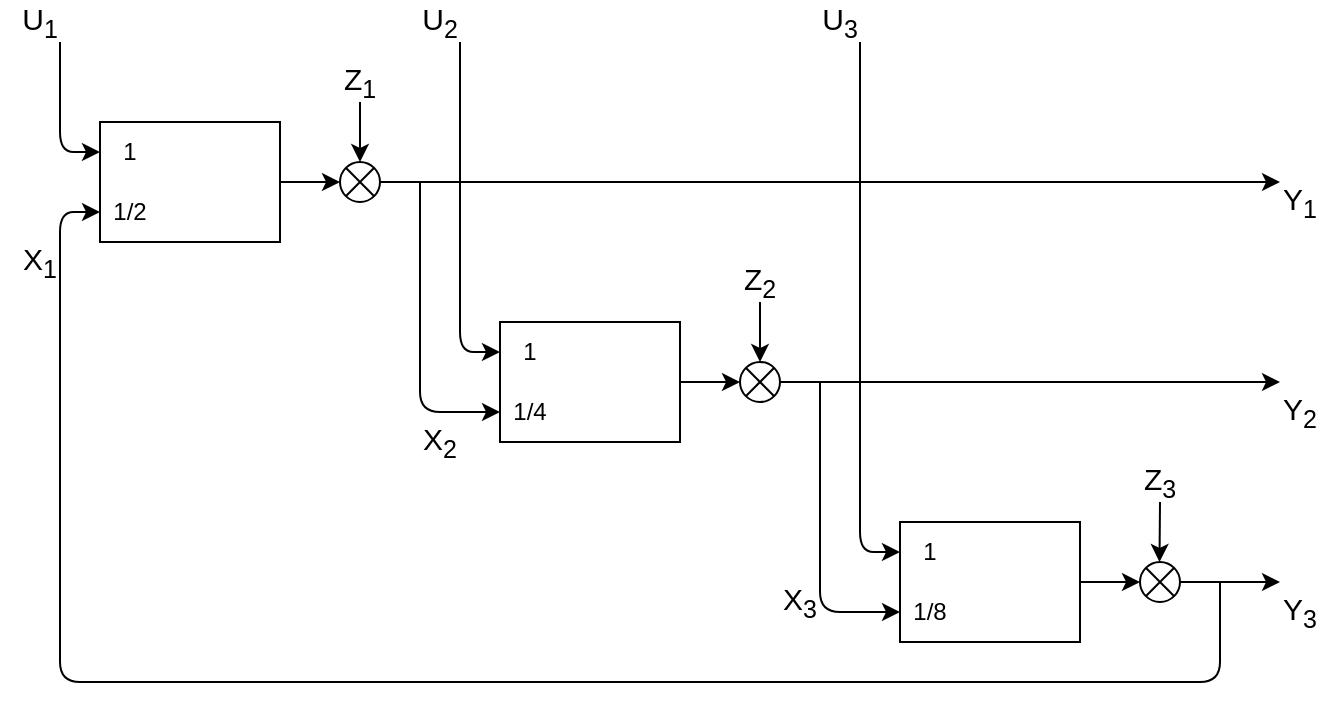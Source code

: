 <mxfile version="13.9.5" type="device"><diagram id="gvKfxknyWjNJYzZeHbwY" name="Page-1"><mxGraphModel dx="649" dy="389" grid="1" gridSize="10" guides="1" tooltips="1" connect="1" arrows="1" fold="1" page="1" pageScale="1" pageWidth="2500" pageHeight="2000" math="0" shadow="0"><root><mxCell id="0"/><mxCell id="1" parent="0"/><mxCell id="yn8NxDa02cJX_DRbrV81-4" style="edgeStyle=orthogonalEdgeStyle;rounded=0;orthogonalLoop=1;jettySize=auto;html=1;" parent="1" edge="1"><mxGeometry relative="1" as="geometry"><mxPoint x="780" y="150" as="targetPoint"/><mxPoint x="320" y="150" as="sourcePoint"/></mxGeometry></mxCell><mxCell id="DQn9sIjejutoobVfcwzO-6" style="edgeStyle=orthogonalEdgeStyle;rounded=0;orthogonalLoop=1;jettySize=auto;html=1;entryX=0;entryY=0.5;entryDx=0;entryDy=0;" edge="1" parent="1" source="yn8NxDa02cJX_DRbrV81-1" target="DQn9sIjejutoobVfcwzO-2"><mxGeometry relative="1" as="geometry"/></mxCell><mxCell id="yn8NxDa02cJX_DRbrV81-1" value="" style="rounded=0;whiteSpace=wrap;html=1;" parent="1" vertex="1"><mxGeometry x="190" y="120" width="90" height="60" as="geometry"/></mxCell><mxCell id="yn8NxDa02cJX_DRbrV81-5" style="edgeStyle=orthogonalEdgeStyle;rounded=0;orthogonalLoop=1;jettySize=auto;html=1;" parent="1" edge="1"><mxGeometry relative="1" as="geometry"><mxPoint x="780" y="250" as="targetPoint"/><mxPoint x="510" y="250" as="sourcePoint"/></mxGeometry></mxCell><mxCell id="yn8NxDa02cJX_DRbrV81-6" style="edgeStyle=orthogonalEdgeStyle;rounded=0;orthogonalLoop=1;jettySize=auto;html=1;exitX=1;exitY=0.5;exitDx=0;exitDy=0;" parent="1" edge="1"><mxGeometry relative="1" as="geometry"><mxPoint x="780" y="350" as="targetPoint"/><mxPoint x="730" y="350" as="sourcePoint"/></mxGeometry></mxCell><mxCell id="yn8NxDa02cJX_DRbrV81-9" value="" style="endArrow=classic;html=1;entryX=0;entryY=0.25;entryDx=0;entryDy=0;" parent="1" target="yn8NxDa02cJX_DRbrV81-1" edge="1"><mxGeometry width="50" height="50" relative="1" as="geometry"><mxPoint x="170" y="80" as="sourcePoint"/><mxPoint x="130" y="130" as="targetPoint"/><Array as="points"><mxPoint x="170" y="135"/></Array></mxGeometry></mxCell><mxCell id="yn8NxDa02cJX_DRbrV81-10" value="" style="rounded=0;whiteSpace=wrap;html=1;" parent="1" vertex="1"><mxGeometry x="390" y="220" width="90" height="60" as="geometry"/></mxCell><mxCell id="yn8NxDa02cJX_DRbrV81-11" value="" style="endArrow=classic;html=1;entryX=0;entryY=0.25;entryDx=0;entryDy=0;exitX=0.75;exitY=1;exitDx=0;exitDy=0;" parent="1" source="yn8NxDa02cJX_DRbrV81-15" target="yn8NxDa02cJX_DRbrV81-10" edge="1"><mxGeometry width="50" height="50" relative="1" as="geometry"><mxPoint x="360" y="80" as="sourcePoint"/><mxPoint x="370" y="230" as="targetPoint"/><Array as="points"><mxPoint x="370" y="235"/></Array></mxGeometry></mxCell><mxCell id="yn8NxDa02cJX_DRbrV81-12" value="" style="rounded=0;whiteSpace=wrap;html=1;" parent="1" vertex="1"><mxGeometry x="590" y="320" width="90" height="60" as="geometry"/></mxCell><mxCell id="yn8NxDa02cJX_DRbrV81-13" value="" style="endArrow=classic;html=1;entryX=0;entryY=0.25;entryDx=0;entryDy=0;" parent="1" target="yn8NxDa02cJX_DRbrV81-12" edge="1"><mxGeometry width="50" height="50" relative="1" as="geometry"><mxPoint x="570" y="80" as="sourcePoint"/><mxPoint x="560" y="330" as="targetPoint"/><Array as="points"><mxPoint x="570" y="335"/></Array></mxGeometry></mxCell><mxCell id="yn8NxDa02cJX_DRbrV81-14" value="&lt;font style=&quot;font-size: 15px&quot;&gt;U&lt;sub&gt;1&lt;/sub&gt;&lt;/font&gt;" style="text;html=1;strokeColor=none;fillColor=none;align=center;verticalAlign=middle;whiteSpace=wrap;rounded=0;" parent="1" vertex="1"><mxGeometry x="140" y="60" width="40" height="20" as="geometry"/></mxCell><mxCell id="yn8NxDa02cJX_DRbrV81-15" value="&lt;font style=&quot;font-size: 15px&quot;&gt;U&lt;sub&gt;2&lt;/sub&gt;&lt;/font&gt;" style="text;html=1;strokeColor=none;fillColor=none;align=center;verticalAlign=middle;whiteSpace=wrap;rounded=0;" parent="1" vertex="1"><mxGeometry x="340" y="60" width="40" height="20" as="geometry"/></mxCell><mxCell id="yn8NxDa02cJX_DRbrV81-16" value="&lt;font style=&quot;font-size: 15px&quot;&gt;U&lt;sub&gt;3&lt;/sub&gt;&lt;/font&gt;" style="text;html=1;strokeColor=none;fillColor=none;align=center;verticalAlign=middle;whiteSpace=wrap;rounded=0;" parent="1" vertex="1"><mxGeometry x="540" y="60" width="40" height="20" as="geometry"/></mxCell><mxCell id="yn8NxDa02cJX_DRbrV81-17" value="" style="endArrow=classic;html=1;entryX=0;entryY=0.75;entryDx=0;entryDy=0;" parent="1" target="yn8NxDa02cJX_DRbrV81-10" edge="1"><mxGeometry width="50" height="50" relative="1" as="geometry"><mxPoint x="350" y="150" as="sourcePoint"/><mxPoint x="370" y="320" as="targetPoint"/><Array as="points"><mxPoint x="350" y="265"/></Array></mxGeometry></mxCell><mxCell id="yn8NxDa02cJX_DRbrV81-18" value="" style="endArrow=classic;html=1;entryX=0;entryY=0.75;entryDx=0;entryDy=0;" parent="1" target="yn8NxDa02cJX_DRbrV81-12" edge="1"><mxGeometry width="50" height="50" relative="1" as="geometry"><mxPoint x="550" y="250" as="sourcePoint"/><mxPoint x="570" y="505" as="targetPoint"/><Array as="points"><mxPoint x="550" y="365"/></Array></mxGeometry></mxCell><mxCell id="yn8NxDa02cJX_DRbrV81-19" value="" style="endArrow=classic;html=1;entryX=0;entryY=0.75;entryDx=0;entryDy=0;" parent="1" target="yn8NxDa02cJX_DRbrV81-1" edge="1"><mxGeometry width="50" height="50" relative="1" as="geometry"><mxPoint x="750" y="350" as="sourcePoint"/><mxPoint x="460" y="420" as="targetPoint"/><Array as="points"><mxPoint x="750" y="400"/><mxPoint x="700" y="400"/><mxPoint x="170" y="400"/><mxPoint x="170" y="165"/></Array></mxGeometry></mxCell><mxCell id="yn8NxDa02cJX_DRbrV81-20" value="&lt;font style=&quot;font-size: 15px&quot;&gt;X&lt;sub&gt;1&lt;/sub&gt;&lt;/font&gt;" style="text;html=1;strokeColor=none;fillColor=none;align=center;verticalAlign=middle;whiteSpace=wrap;rounded=0;" parent="1" vertex="1"><mxGeometry x="140" y="180" width="40" height="20" as="geometry"/></mxCell><mxCell id="yn8NxDa02cJX_DRbrV81-21" value="&lt;font style=&quot;font-size: 15px&quot;&gt;X&lt;sub&gt;2&lt;/sub&gt;&lt;/font&gt;" style="text;html=1;strokeColor=none;fillColor=none;align=center;verticalAlign=middle;whiteSpace=wrap;rounded=0;" parent="1" vertex="1"><mxGeometry x="340" y="270" width="40" height="20" as="geometry"/></mxCell><mxCell id="yn8NxDa02cJX_DRbrV81-22" value="&lt;font style=&quot;font-size: 15px&quot;&gt;X&lt;sub&gt;3&lt;/sub&gt;&lt;/font&gt;" style="text;html=1;strokeColor=none;fillColor=none;align=center;verticalAlign=middle;whiteSpace=wrap;rounded=0;" parent="1" vertex="1"><mxGeometry x="520" y="350" width="40" height="20" as="geometry"/></mxCell><mxCell id="yn8NxDa02cJX_DRbrV81-23" value="&lt;font style=&quot;font-size: 15px&quot;&gt;Y&lt;sub&gt;3&lt;/sub&gt;&lt;/font&gt;" style="text;html=1;strokeColor=none;fillColor=none;align=center;verticalAlign=middle;whiteSpace=wrap;rounded=0;" parent="1" vertex="1"><mxGeometry x="770" y="355" width="40" height="20" as="geometry"/></mxCell><mxCell id="yn8NxDa02cJX_DRbrV81-24" value="&lt;font style=&quot;font-size: 15px&quot;&gt;Y&lt;sub&gt;2&lt;/sub&gt;&lt;/font&gt;" style="text;html=1;strokeColor=none;fillColor=none;align=center;verticalAlign=middle;whiteSpace=wrap;rounded=0;" parent="1" vertex="1"><mxGeometry x="770" y="255" width="40" height="20" as="geometry"/></mxCell><mxCell id="yn8NxDa02cJX_DRbrV81-25" value="&lt;font style=&quot;font-size: 15px&quot;&gt;Y&lt;sub&gt;1&lt;/sub&gt;&lt;/font&gt;" style="text;html=1;strokeColor=none;fillColor=none;align=center;verticalAlign=middle;whiteSpace=wrap;rounded=0;" parent="1" vertex="1"><mxGeometry x="770" y="150" width="40" height="20" as="geometry"/></mxCell><mxCell id="yn8NxDa02cJX_DRbrV81-28" value="1" style="text;html=1;strokeColor=none;fillColor=none;align=center;verticalAlign=middle;whiteSpace=wrap;rounded=0;" parent="1" vertex="1"><mxGeometry x="190" y="120" width="30" height="30" as="geometry"/></mxCell><mxCell id="yn8NxDa02cJX_DRbrV81-29" value="1/2" style="text;html=1;strokeColor=none;fillColor=none;align=center;verticalAlign=middle;whiteSpace=wrap;rounded=0;" parent="1" vertex="1"><mxGeometry x="190" y="150" width="30" height="30" as="geometry"/></mxCell><mxCell id="yn8NxDa02cJX_DRbrV81-30" value="1" style="text;html=1;strokeColor=none;fillColor=none;align=center;verticalAlign=middle;whiteSpace=wrap;rounded=0;" parent="1" vertex="1"><mxGeometry x="390" y="220" width="30" height="30" as="geometry"/></mxCell><mxCell id="yn8NxDa02cJX_DRbrV81-31" value="1/4" style="text;html=1;strokeColor=none;fillColor=none;align=center;verticalAlign=middle;whiteSpace=wrap;rounded=0;" parent="1" vertex="1"><mxGeometry x="390" y="250" width="30" height="30" as="geometry"/></mxCell><mxCell id="yn8NxDa02cJX_DRbrV81-32" value="1" style="text;html=1;strokeColor=none;fillColor=none;align=center;verticalAlign=middle;whiteSpace=wrap;rounded=0;" parent="1" vertex="1"><mxGeometry x="590" y="320" width="30" height="30" as="geometry"/></mxCell><mxCell id="yn8NxDa02cJX_DRbrV81-33" value="1/8" style="text;html=1;strokeColor=none;fillColor=none;align=center;verticalAlign=middle;whiteSpace=wrap;rounded=0;" parent="1" vertex="1"><mxGeometry x="590" y="350" width="30" height="30" as="geometry"/></mxCell><mxCell id="DQn9sIjejutoobVfcwzO-2" value="" style="shape=sumEllipse;perimeter=ellipsePerimeter;whiteSpace=wrap;html=1;backgroundOutline=1;" vertex="1" parent="1"><mxGeometry x="310" y="140" width="20" height="20" as="geometry"/></mxCell><mxCell id="DQn9sIjejutoobVfcwzO-7" style="edgeStyle=orthogonalEdgeStyle;rounded=0;orthogonalLoop=1;jettySize=auto;html=1;entryX=0;entryY=0.5;entryDx=0;entryDy=0;" edge="1" parent="1" target="DQn9sIjejutoobVfcwzO-8"><mxGeometry relative="1" as="geometry"><mxPoint x="480" y="250" as="sourcePoint"/></mxGeometry></mxCell><mxCell id="DQn9sIjejutoobVfcwzO-8" value="" style="shape=sumEllipse;perimeter=ellipsePerimeter;whiteSpace=wrap;html=1;backgroundOutline=1;" vertex="1" parent="1"><mxGeometry x="510" y="240" width="20" height="20" as="geometry"/></mxCell><mxCell id="DQn9sIjejutoobVfcwzO-10" style="edgeStyle=orthogonalEdgeStyle;rounded=0;orthogonalLoop=1;jettySize=auto;html=1;entryX=0;entryY=0.5;entryDx=0;entryDy=0;" edge="1" parent="1" target="DQn9sIjejutoobVfcwzO-11"><mxGeometry relative="1" as="geometry"><mxPoint x="680" y="350" as="sourcePoint"/></mxGeometry></mxCell><mxCell id="DQn9sIjejutoobVfcwzO-11" value="" style="shape=sumEllipse;perimeter=ellipsePerimeter;whiteSpace=wrap;html=1;backgroundOutline=1;" vertex="1" parent="1"><mxGeometry x="710" y="340" width="20" height="20" as="geometry"/></mxCell><mxCell id="DQn9sIjejutoobVfcwzO-13" value="" style="endArrow=classic;html=1;entryX=0.5;entryY=0;entryDx=0;entryDy=0;" edge="1" parent="1" target="DQn9sIjejutoobVfcwzO-2"><mxGeometry width="50" height="50" relative="1" as="geometry"><mxPoint x="320" y="110" as="sourcePoint"/><mxPoint x="270" y="40" as="targetPoint"/></mxGeometry></mxCell><mxCell id="DQn9sIjejutoobVfcwzO-14" value="" style="endArrow=classic;html=1;entryX=0.5;entryY=0;entryDx=0;entryDy=0;" edge="1" parent="1"><mxGeometry width="50" height="50" relative="1" as="geometry"><mxPoint x="520" y="210" as="sourcePoint"/><mxPoint x="520" y="240" as="targetPoint"/></mxGeometry></mxCell><mxCell id="DQn9sIjejutoobVfcwzO-15" value="" style="endArrow=classic;html=1;entryX=0.5;entryY=0;entryDx=0;entryDy=0;" edge="1" parent="1"><mxGeometry width="50" height="50" relative="1" as="geometry"><mxPoint x="720" y="310" as="sourcePoint"/><mxPoint x="719.76" y="340" as="targetPoint"/></mxGeometry></mxCell><mxCell id="DQn9sIjejutoobVfcwzO-16" value="&lt;font style=&quot;font-size: 15px&quot;&gt;Z&lt;sub&gt;1&lt;/sub&gt;&lt;/font&gt;" style="text;html=1;strokeColor=none;fillColor=none;align=center;verticalAlign=middle;whiteSpace=wrap;rounded=0;" vertex="1" parent="1"><mxGeometry x="300" y="90" width="40" height="20" as="geometry"/></mxCell><mxCell id="DQn9sIjejutoobVfcwzO-17" value="&lt;font style=&quot;font-size: 15px&quot;&gt;Z&lt;sub&gt;2&lt;/sub&gt;&lt;/font&gt;" style="text;html=1;strokeColor=none;fillColor=none;align=center;verticalAlign=middle;whiteSpace=wrap;rounded=0;" vertex="1" parent="1"><mxGeometry x="500" y="190" width="40" height="20" as="geometry"/></mxCell><mxCell id="DQn9sIjejutoobVfcwzO-18" value="&lt;font style=&quot;font-size: 15px&quot;&gt;Z&lt;sub&gt;3&lt;/sub&gt;&lt;/font&gt;" style="text;html=1;strokeColor=none;fillColor=none;align=center;verticalAlign=middle;whiteSpace=wrap;rounded=0;" vertex="1" parent="1"><mxGeometry x="700" y="290" width="40" height="20" as="geometry"/></mxCell></root></mxGraphModel></diagram></mxfile>